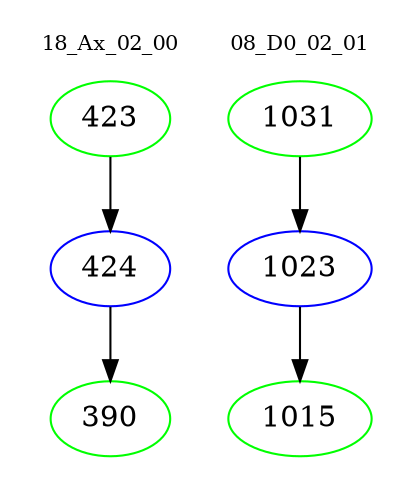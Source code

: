 digraph{
subgraph cluster_0 {
color = white
label = "18_Ax_02_00";
fontsize=10;
T0_423 [label="423", color="green"]
T0_423 -> T0_424 [color="black"]
T0_424 [label="424", color="blue"]
T0_424 -> T0_390 [color="black"]
T0_390 [label="390", color="green"]
}
subgraph cluster_1 {
color = white
label = "08_D0_02_01";
fontsize=10;
T1_1031 [label="1031", color="green"]
T1_1031 -> T1_1023 [color="black"]
T1_1023 [label="1023", color="blue"]
T1_1023 -> T1_1015 [color="black"]
T1_1015 [label="1015", color="green"]
}
}
